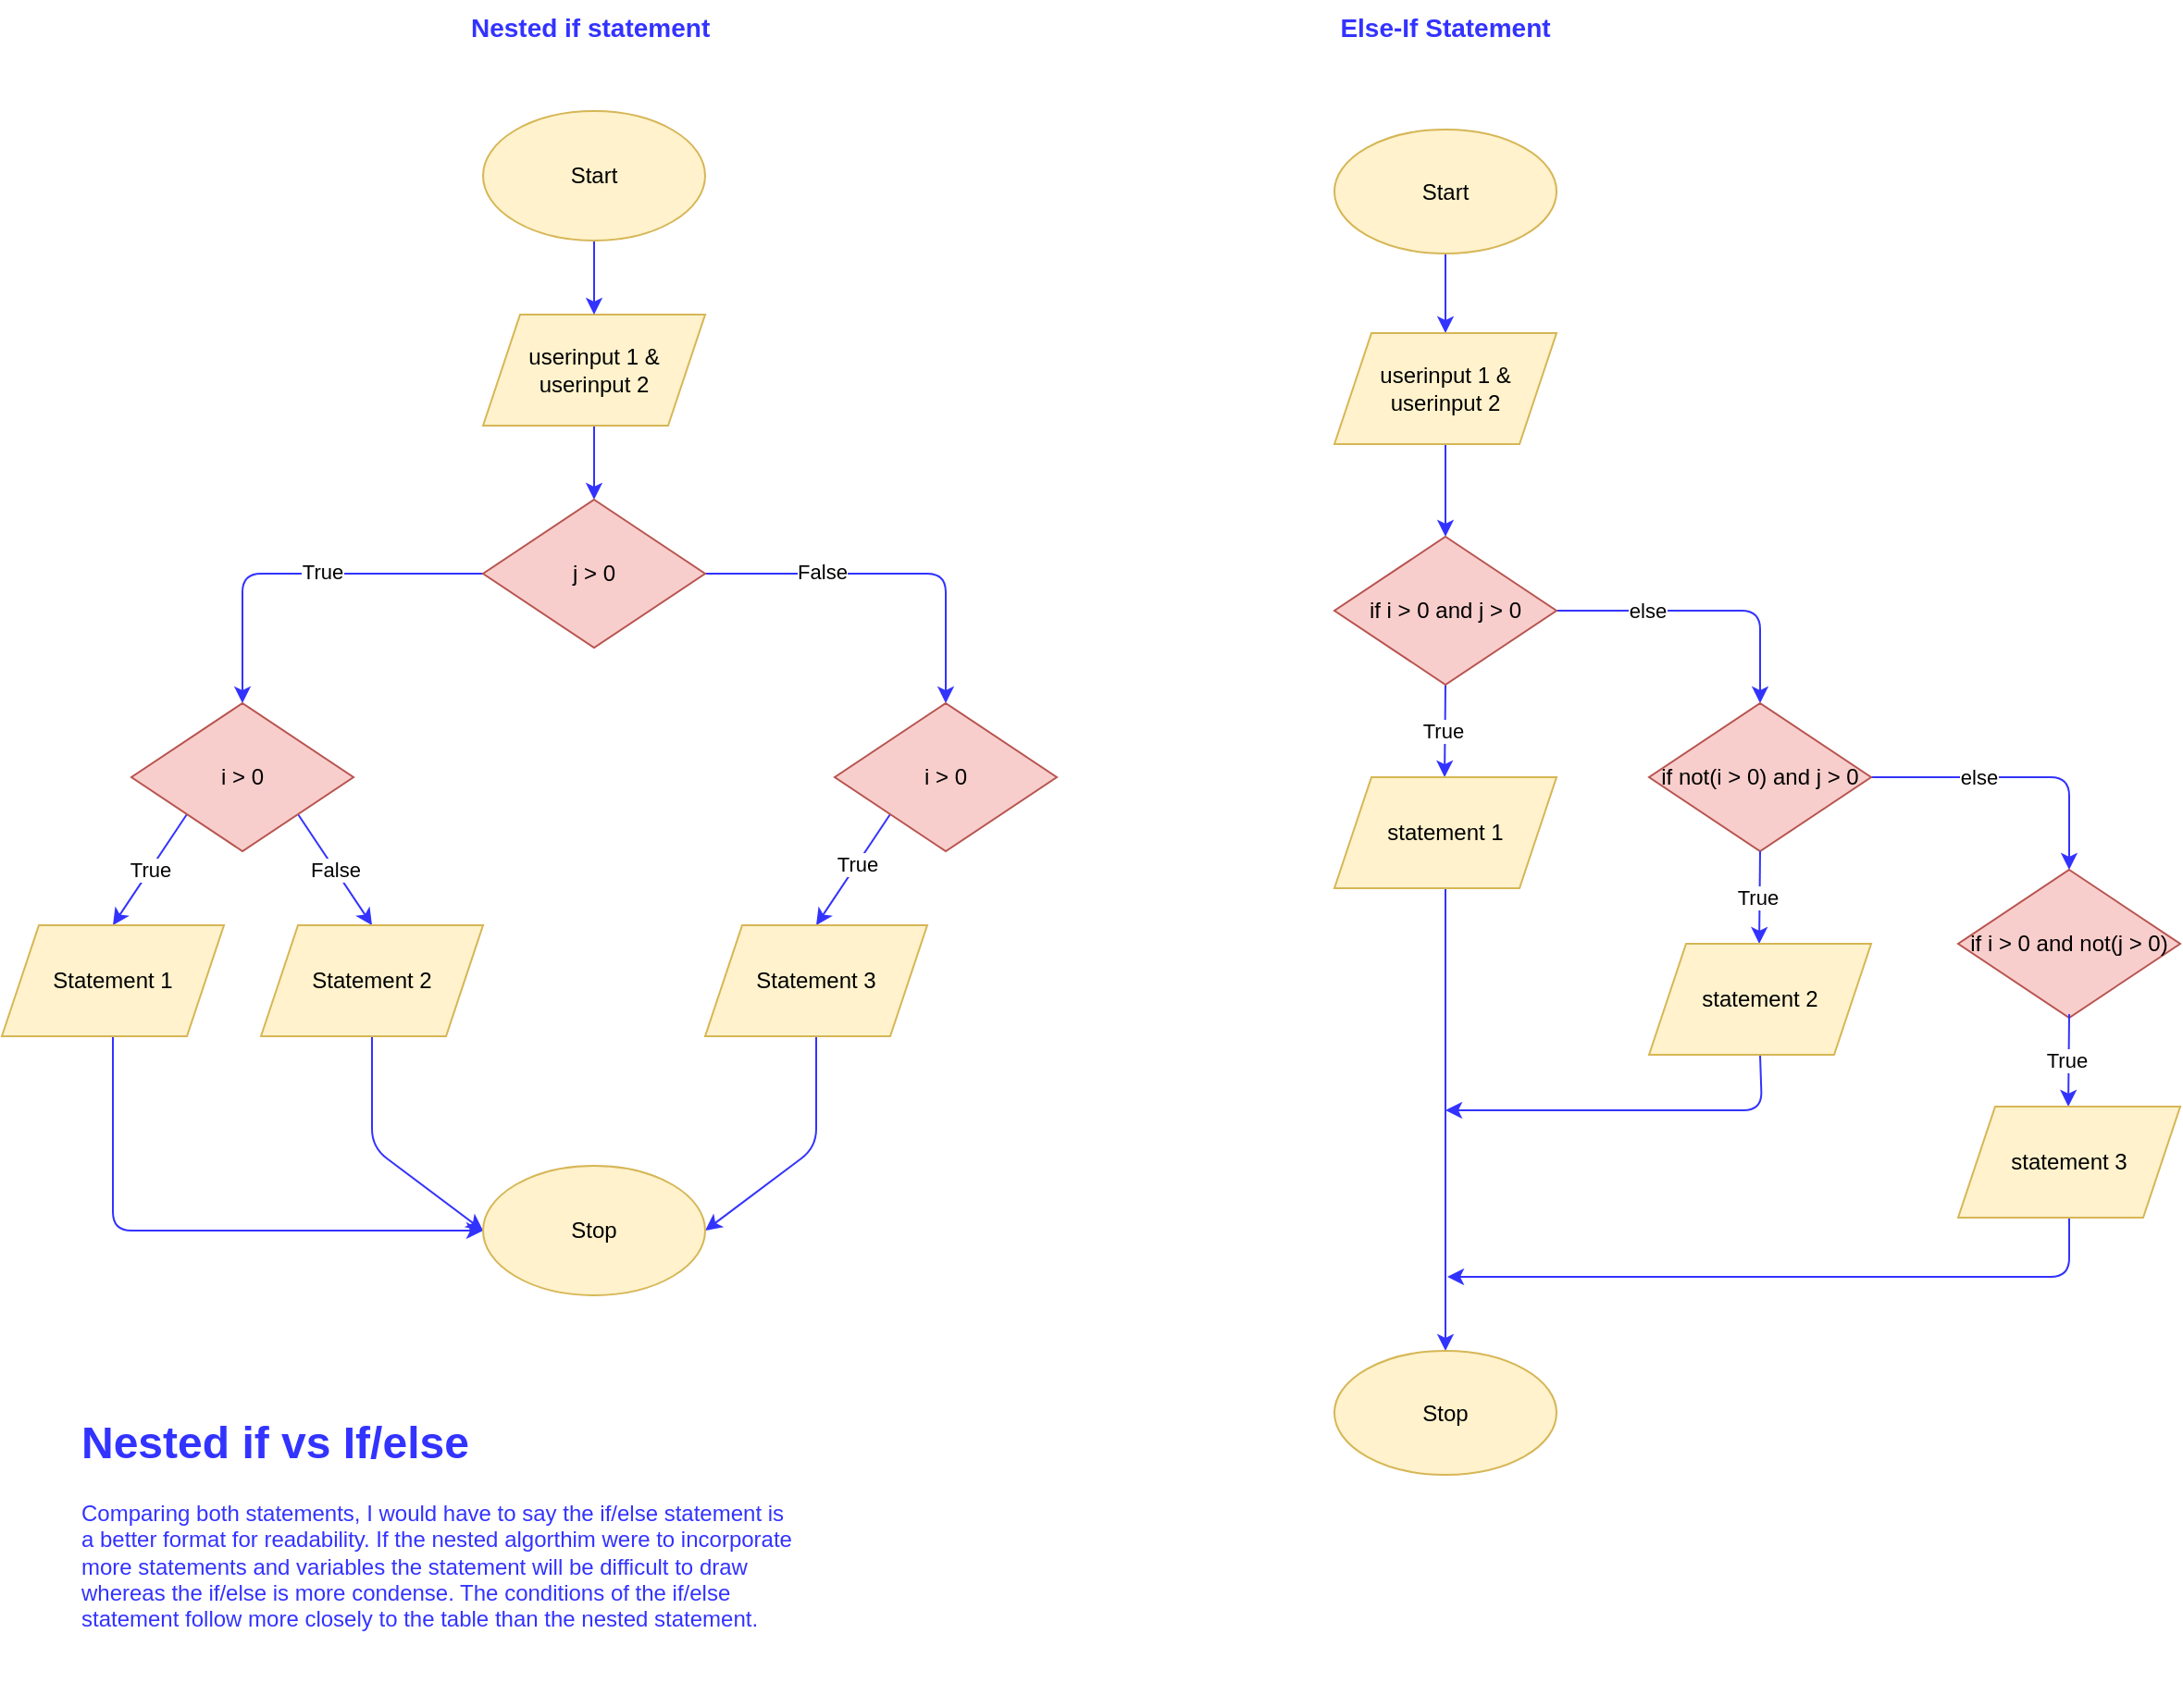 <mxfile>
    <diagram id="oATZ7WZsKz4CMThlangU" name="Page-1">
        <mxGraphModel dx="1682" dy="563" grid="1" gridSize="10" guides="1" tooltips="1" connect="1" arrows="1" fold="1" page="1" pageScale="1" pageWidth="850" pageHeight="1100" math="0" shadow="0">
            <root>
                <mxCell id="0"/>
                <mxCell id="1" parent="0"/>
                <mxCell id="2" style="edgeStyle=none;html=1;exitX=0.5;exitY=1;exitDx=0;exitDy=0;entryX=0.5;entryY=0;entryDx=0;entryDy=0;strokeColor=#3333FF;fillColor=#3333FF;" parent="1" source="3" target="23" edge="1">
                    <mxGeometry relative="1" as="geometry"/>
                </mxCell>
                <mxCell id="3" value="userinput 1 &amp;amp; userinput 2" style="shape=parallelogram;perimeter=parallelogramPerimeter;whiteSpace=wrap;html=1;fixedSize=1;fillColor=#fff2cc;strokeColor=#d6b656;" parent="1" vertex="1">
                    <mxGeometry x="-541" y="212" width="120" height="60" as="geometry"/>
                </mxCell>
                <mxCell id="4" style="edgeStyle=none;html=1;exitX=0;exitY=0.5;exitDx=0;exitDy=0;entryX=0.5;entryY=0;entryDx=0;entryDy=0;strokeColor=#3333FF;" parent="1" target="12" edge="1">
                    <mxGeometry relative="1" as="geometry">
                        <mxPoint x="-541" y="352" as="sourcePoint"/>
                        <Array as="points">
                            <mxPoint x="-671" y="352"/>
                        </Array>
                    </mxGeometry>
                </mxCell>
                <mxCell id="5" value="True" style="edgeLabel;html=1;align=center;verticalAlign=middle;resizable=0;points=[];" parent="4" vertex="1" connectable="0">
                    <mxGeometry x="-0.13" y="-1" relative="1" as="geometry">
                        <mxPoint as="offset"/>
                    </mxGeometry>
                </mxCell>
                <mxCell id="6" style="edgeStyle=none;html=1;exitX=1;exitY=0.5;exitDx=0;exitDy=0;entryX=0.5;entryY=0;entryDx=0;entryDy=0;fillColor=#3333FF;strokeColor=#3333FF;" parent="1" target="15" edge="1">
                    <mxGeometry relative="1" as="geometry">
                        <mxPoint x="-421" y="352" as="sourcePoint"/>
                        <Array as="points">
                            <mxPoint x="-291" y="352"/>
                        </Array>
                    </mxGeometry>
                </mxCell>
                <mxCell id="7" value="False" style="edgeLabel;html=1;align=center;verticalAlign=middle;resizable=0;points=[];" parent="6" vertex="1" connectable="0">
                    <mxGeometry x="-0.376" y="1" relative="1" as="geometry">
                        <mxPoint as="offset"/>
                    </mxGeometry>
                </mxCell>
                <mxCell id="8" style="edgeStyle=none;html=1;exitX=0.5;exitY=1;exitDx=0;exitDy=0;entryX=0.5;entryY=0;entryDx=0;entryDy=0;strokeColor=#3333FF;" parent="1" source="9" target="3" edge="1">
                    <mxGeometry relative="1" as="geometry"/>
                </mxCell>
                <mxCell id="9" value="Start" style="ellipse;whiteSpace=wrap;html=1;fillColor=#fff2cc;strokeColor=#d6b656;" parent="1" vertex="1">
                    <mxGeometry x="-541" y="102" width="120" height="70" as="geometry"/>
                </mxCell>
                <mxCell id="10" value="True" style="edgeStyle=none;html=1;exitX=0;exitY=1;exitDx=0;exitDy=0;entryX=0.5;entryY=0;entryDx=0;entryDy=0;strokeColor=#3333FF;" parent="1" source="12" target="17" edge="1">
                    <mxGeometry relative="1" as="geometry"/>
                </mxCell>
                <mxCell id="11" value="False" style="edgeStyle=none;html=1;exitX=1;exitY=1;exitDx=0;exitDy=0;entryX=0.5;entryY=0;entryDx=0;entryDy=0;strokeColor=#3333FF;" parent="1" source="12" target="19" edge="1">
                    <mxGeometry relative="1" as="geometry"/>
                </mxCell>
                <mxCell id="12" value="i &amp;gt; 0" style="rhombus;whiteSpace=wrap;html=1;fillColor=#f8cecc;strokeColor=#b85450;" parent="1" vertex="1">
                    <mxGeometry x="-731" y="422" width="120" height="80" as="geometry"/>
                </mxCell>
                <mxCell id="13" style="edgeStyle=none;html=1;exitX=0;exitY=1;exitDx=0;exitDy=0;entryX=0.5;entryY=0;entryDx=0;entryDy=0;strokeColor=#3333FF;" parent="1" source="15" target="21" edge="1">
                    <mxGeometry relative="1" as="geometry"/>
                </mxCell>
                <mxCell id="14" value="True" style="edgeLabel;html=1;align=center;verticalAlign=middle;resizable=0;points=[];" parent="13" vertex="1" connectable="0">
                    <mxGeometry x="-0.112" relative="1" as="geometry">
                        <mxPoint as="offset"/>
                    </mxGeometry>
                </mxCell>
                <mxCell id="15" value="i &amp;gt; 0" style="rhombus;whiteSpace=wrap;html=1;fillColor=#f8cecc;strokeColor=#b85450;" parent="1" vertex="1">
                    <mxGeometry x="-351" y="422" width="120" height="80" as="geometry"/>
                </mxCell>
                <mxCell id="16" style="edgeStyle=none;html=1;exitX=0.5;exitY=1;exitDx=0;exitDy=0;entryX=0;entryY=0.5;entryDx=0;entryDy=0;strokeColor=#3333FF;" parent="1" source="17" target="24" edge="1">
                    <mxGeometry relative="1" as="geometry">
                        <Array as="points">
                            <mxPoint x="-741" y="707"/>
                        </Array>
                    </mxGeometry>
                </mxCell>
                <mxCell id="17" value="Statement 1" style="shape=parallelogram;perimeter=parallelogramPerimeter;whiteSpace=wrap;html=1;fixedSize=1;fillColor=#fff2cc;strokeColor=#d6b656;" parent="1" vertex="1">
                    <mxGeometry x="-801" y="542" width="120" height="60" as="geometry"/>
                </mxCell>
                <mxCell id="18" style="edgeStyle=none;html=1;exitX=0.5;exitY=1;exitDx=0;exitDy=0;entryX=0;entryY=0.5;entryDx=0;entryDy=0;strokeColor=#3333FF;" parent="1" source="19" target="24" edge="1">
                    <mxGeometry relative="1" as="geometry">
                        <mxPoint x="-601" y="712" as="targetPoint"/>
                        <Array as="points">
                            <mxPoint x="-601" y="662"/>
                        </Array>
                    </mxGeometry>
                </mxCell>
                <mxCell id="19" value="Statement 2" style="shape=parallelogram;perimeter=parallelogramPerimeter;whiteSpace=wrap;html=1;fixedSize=1;fillColor=#fff2cc;strokeColor=#d6b656;" parent="1" vertex="1">
                    <mxGeometry x="-661" y="542" width="120" height="60" as="geometry"/>
                </mxCell>
                <mxCell id="20" style="edgeStyle=none;html=1;exitX=0.5;exitY=1;exitDx=0;exitDy=0;entryX=1;entryY=0.5;entryDx=0;entryDy=0;strokeColor=#3333FF;" parent="1" source="21" target="24" edge="1">
                    <mxGeometry relative="1" as="geometry">
                        <Array as="points">
                            <mxPoint x="-361" y="662"/>
                        </Array>
                    </mxGeometry>
                </mxCell>
                <mxCell id="21" value="Statement 3" style="shape=parallelogram;perimeter=parallelogramPerimeter;whiteSpace=wrap;html=1;fixedSize=1;fillColor=#fff2cc;strokeColor=#d6b656;" parent="1" vertex="1">
                    <mxGeometry x="-421" y="542" width="120" height="60" as="geometry"/>
                </mxCell>
                <mxCell id="22" value="Nested if statement&amp;nbsp;" style="text;html=1;align=center;verticalAlign=middle;whiteSpace=wrap;rounded=0;fontStyle=1;fontSize=14;fontColor=#3333FF;" parent="1" vertex="1">
                    <mxGeometry x="-551" y="42" width="140" height="30" as="geometry"/>
                </mxCell>
                <mxCell id="23" value="j &amp;gt; 0" style="rhombus;whiteSpace=wrap;html=1;fillColor=#f8cecc;strokeColor=#b85450;" parent="1" vertex="1">
                    <mxGeometry x="-541" y="312" width="120" height="80" as="geometry"/>
                </mxCell>
                <mxCell id="24" value="Stop" style="ellipse;whiteSpace=wrap;html=1;fillColor=#fff2cc;strokeColor=#d6b656;" parent="1" vertex="1">
                    <mxGeometry x="-541" y="672" width="120" height="70" as="geometry"/>
                </mxCell>
                <mxCell id="48" value="" style="edgeStyle=none;html=1;strokeColor=#3333FF;" parent="1" source="49" target="51" edge="1">
                    <mxGeometry relative="1" as="geometry"/>
                </mxCell>
                <mxCell id="49" value="Start" style="ellipse;whiteSpace=wrap;html=1;fillColor=#fff2cc;strokeColor=#d6b656;" parent="1" vertex="1">
                    <mxGeometry x="-81" y="112" width="120" height="67" as="geometry"/>
                </mxCell>
                <mxCell id="50" value="" style="edgeStyle=none;html=1;strokeColor=#3333FF;" parent="1" source="51" target="54" edge="1">
                    <mxGeometry relative="1" as="geometry"/>
                </mxCell>
                <mxCell id="51" value="userinput 1 &amp;amp; userinput 2" style="shape=parallelogram;perimeter=parallelogramPerimeter;whiteSpace=wrap;html=1;fixedSize=1;fillColor=#fff2cc;strokeColor=#d6b656;" parent="1" vertex="1">
                    <mxGeometry x="-81" y="222" width="120" height="60" as="geometry"/>
                </mxCell>
                <mxCell id="52" value="else" style="edgeStyle=none;html=1;exitX=1;exitY=0.5;exitDx=0;exitDy=0;strokeColor=#3333FF;" parent="1" source="54" edge="1">
                    <mxGeometry x="-0.375" relative="1" as="geometry">
                        <mxPoint x="149" y="422" as="targetPoint"/>
                        <Array as="points">
                            <mxPoint x="149" y="372"/>
                        </Array>
                        <mxPoint x="-1" as="offset"/>
                    </mxGeometry>
                </mxCell>
                <mxCell id="53" value="True&amp;nbsp;" style="edgeStyle=none;html=1;exitX=0.5;exitY=1;exitDx=0;exitDy=0;strokeColor=#3333FF;" parent="1" source="54" edge="1">
                    <mxGeometry relative="1" as="geometry">
                        <mxPoint x="-21.471" y="462" as="targetPoint"/>
                    </mxGeometry>
                </mxCell>
                <mxCell id="54" value="if i &amp;gt; 0 and j &amp;gt; 0" style="rhombus;whiteSpace=wrap;html=1;fillColor=#f8cecc;strokeColor=#b85450;" parent="1" vertex="1">
                    <mxGeometry x="-81" y="332" width="120" height="80" as="geometry"/>
                </mxCell>
                <mxCell id="55" style="edgeStyle=none;html=1;exitX=0.5;exitY=1;exitDx=0;exitDy=0;entryX=0.5;entryY=0;entryDx=0;entryDy=0;strokeColor=#3333FF;" parent="1" source="56" target="67" edge="1">
                    <mxGeometry relative="1" as="geometry"/>
                </mxCell>
                <mxCell id="56" value="statement 1" style="shape=parallelogram;perimeter=parallelogramPerimeter;whiteSpace=wrap;html=1;fixedSize=1;fillColor=#fff2cc;strokeColor=#d6b656;" parent="1" vertex="1">
                    <mxGeometry x="-81" y="462" width="120" height="60" as="geometry"/>
                </mxCell>
                <mxCell id="57" style="edgeStyle=none;html=1;exitX=1;exitY=0.5;exitDx=0;exitDy=0;entryX=0.5;entryY=0;entryDx=0;entryDy=0;strokeColor=#3333FF;" parent="1" source="59" target="63" edge="1">
                    <mxGeometry relative="1" as="geometry">
                        <mxPoint x="309" y="512" as="targetPoint"/>
                        <Array as="points">
                            <mxPoint x="316" y="462"/>
                        </Array>
                    </mxGeometry>
                </mxCell>
                <mxCell id="58" value="else" style="edgeLabel;html=1;align=center;verticalAlign=middle;resizable=0;points=[];" parent="57" vertex="1" connectable="0">
                    <mxGeometry x="-0.268" relative="1" as="geometry">
                        <mxPoint as="offset"/>
                    </mxGeometry>
                </mxCell>
                <mxCell id="59" value="if not(i &amp;gt; 0) and j &amp;gt; 0" style="rhombus;whiteSpace=wrap;html=1;fillColor=#f8cecc;strokeColor=#b85450;" parent="1" vertex="1">
                    <mxGeometry x="89" y="422" width="120" height="80" as="geometry"/>
                </mxCell>
                <mxCell id="60" value="True&amp;nbsp;" style="edgeStyle=none;html=1;exitX=0.5;exitY=1;exitDx=0;exitDy=0;strokeColor=#3333FF;" parent="1" edge="1">
                    <mxGeometry relative="1" as="geometry">
                        <mxPoint x="148.529" y="552" as="targetPoint"/>
                        <mxPoint x="149" y="502" as="sourcePoint"/>
                    </mxGeometry>
                </mxCell>
                <mxCell id="61" style="edgeStyle=none;html=1;exitX=0.5;exitY=1;exitDx=0;exitDy=0;strokeColor=#3333FF;" parent="1" source="62" edge="1">
                    <mxGeometry relative="1" as="geometry">
                        <mxPoint x="-21" y="642" as="targetPoint"/>
                        <Array as="points">
                            <mxPoint x="150" y="642"/>
                        </Array>
                    </mxGeometry>
                </mxCell>
                <mxCell id="62" value="statement 2" style="shape=parallelogram;perimeter=parallelogramPerimeter;whiteSpace=wrap;html=1;fixedSize=1;fillColor=#fff2cc;strokeColor=#d6b656;" parent="1" vertex="1">
                    <mxGeometry x="89" y="552" width="120" height="60" as="geometry"/>
                </mxCell>
                <mxCell id="63" value="if i &amp;gt; 0 and not(j &amp;gt; 0)" style="rhombus;whiteSpace=wrap;html=1;fillColor=#f8cecc;strokeColor=#b85450;" parent="1" vertex="1">
                    <mxGeometry x="256" y="512" width="120" height="80" as="geometry"/>
                </mxCell>
                <mxCell id="64" value="True&amp;nbsp;" style="edgeStyle=none;html=1;exitX=0.5;exitY=1;exitDx=0;exitDy=0;strokeColor=#3333FF;" parent="1" edge="1">
                    <mxGeometry relative="1" as="geometry">
                        <mxPoint x="315.529" y="640" as="targetPoint"/>
                        <mxPoint x="316" y="590" as="sourcePoint"/>
                    </mxGeometry>
                </mxCell>
                <mxCell id="65" style="edgeStyle=none;html=1;exitX=0.5;exitY=1;exitDx=0;exitDy=0;strokeColor=#3333FF;" parent="1" source="66" edge="1">
                    <mxGeometry relative="1" as="geometry">
                        <mxPoint x="-20" y="732" as="targetPoint"/>
                        <Array as="points">
                            <mxPoint x="316" y="732"/>
                        </Array>
                    </mxGeometry>
                </mxCell>
                <mxCell id="66" value="statement 3" style="shape=parallelogram;perimeter=parallelogramPerimeter;whiteSpace=wrap;html=1;fixedSize=1;fillColor=#fff2cc;strokeColor=#d6b656;" parent="1" vertex="1">
                    <mxGeometry x="256" y="640" width="120" height="60" as="geometry"/>
                </mxCell>
                <mxCell id="67" value="Stop" style="ellipse;whiteSpace=wrap;html=1;fillColor=#fff2cc;strokeColor=#d6b656;" parent="1" vertex="1">
                    <mxGeometry x="-81" y="772" width="120" height="67" as="geometry"/>
                </mxCell>
                <mxCell id="68" value="Else-If Statement" style="text;html=1;align=center;verticalAlign=middle;whiteSpace=wrap;rounded=0;fontStyle=1;fontSize=14;fontColor=#3333FF;" parent="1" vertex="1">
                    <mxGeometry x="-81" y="42" width="120" height="30" as="geometry"/>
                </mxCell>
                <mxCell id="69" value="&lt;h1 style=&quot;margin-top: 0px;&quot;&gt;&lt;font style=&quot;color: rgb(51, 51, 255);&quot;&gt;Nested if vs If/else&lt;/font&gt;&lt;/h1&gt;&lt;p&gt;&lt;font style=&quot;color: rgb(51, 51, 255);&quot;&gt;Comparing both statements, I would have to say the if/else statement is a better format for readability. If the nested algorthim were to incorporate more statements and variables the statement will be difficult to draw whereas the if/else is more condense. The conditions of the if/else statement follow more closely to the table than the nested statement.&amp;nbsp;&lt;/font&gt;&lt;/p&gt;" style="text;html=1;whiteSpace=wrap;overflow=hidden;rounded=0;fontColor=#3333FF;" parent="1" vertex="1">
                    <mxGeometry x="-760" y="801" width="390" height="160" as="geometry"/>
                </mxCell>
            </root>
        </mxGraphModel>
    </diagram>
</mxfile>